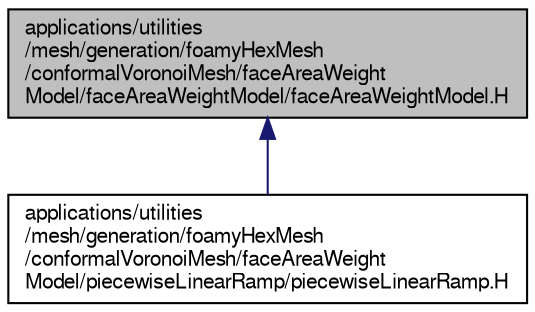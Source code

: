 digraph "applications/utilities/mesh/generation/foamyHexMesh/conformalVoronoiMesh/faceAreaWeightModel/faceAreaWeightModel/faceAreaWeightModel.H"
{
  bgcolor="transparent";
  edge [fontname="FreeSans",fontsize="10",labelfontname="FreeSans",labelfontsize="10"];
  node [fontname="FreeSans",fontsize="10",shape=record];
  Node81 [label="applications/utilities\l/mesh/generation/foamyHexMesh\l/conformalVoronoiMesh/faceAreaWeight\lModel/faceAreaWeightModel/faceAreaWeightModel.H",height=0.2,width=0.4,color="black", fillcolor="grey75", style="filled", fontcolor="black"];
  Node81 -> Node82 [dir="back",color="midnightblue",fontsize="10",style="solid",fontname="FreeSans"];
  Node82 [label="applications/utilities\l/mesh/generation/foamyHexMesh\l/conformalVoronoiMesh/faceAreaWeight\lModel/piecewiseLinearRamp/piecewiseLinearRamp.H",height=0.2,width=0.4,color="black",URL="$a18326.html"];
}
